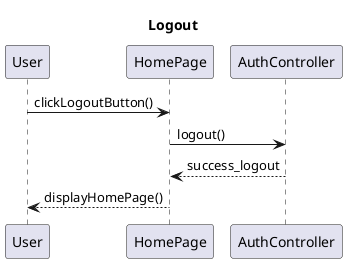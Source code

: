 @startuml
title Logout
User -> HomePage: clickLogoutButton()
HomePage -> AuthController: logout()
HomePage <-- AuthController: success_logout
User <-- HomePage: displayHomePage()

@enduml